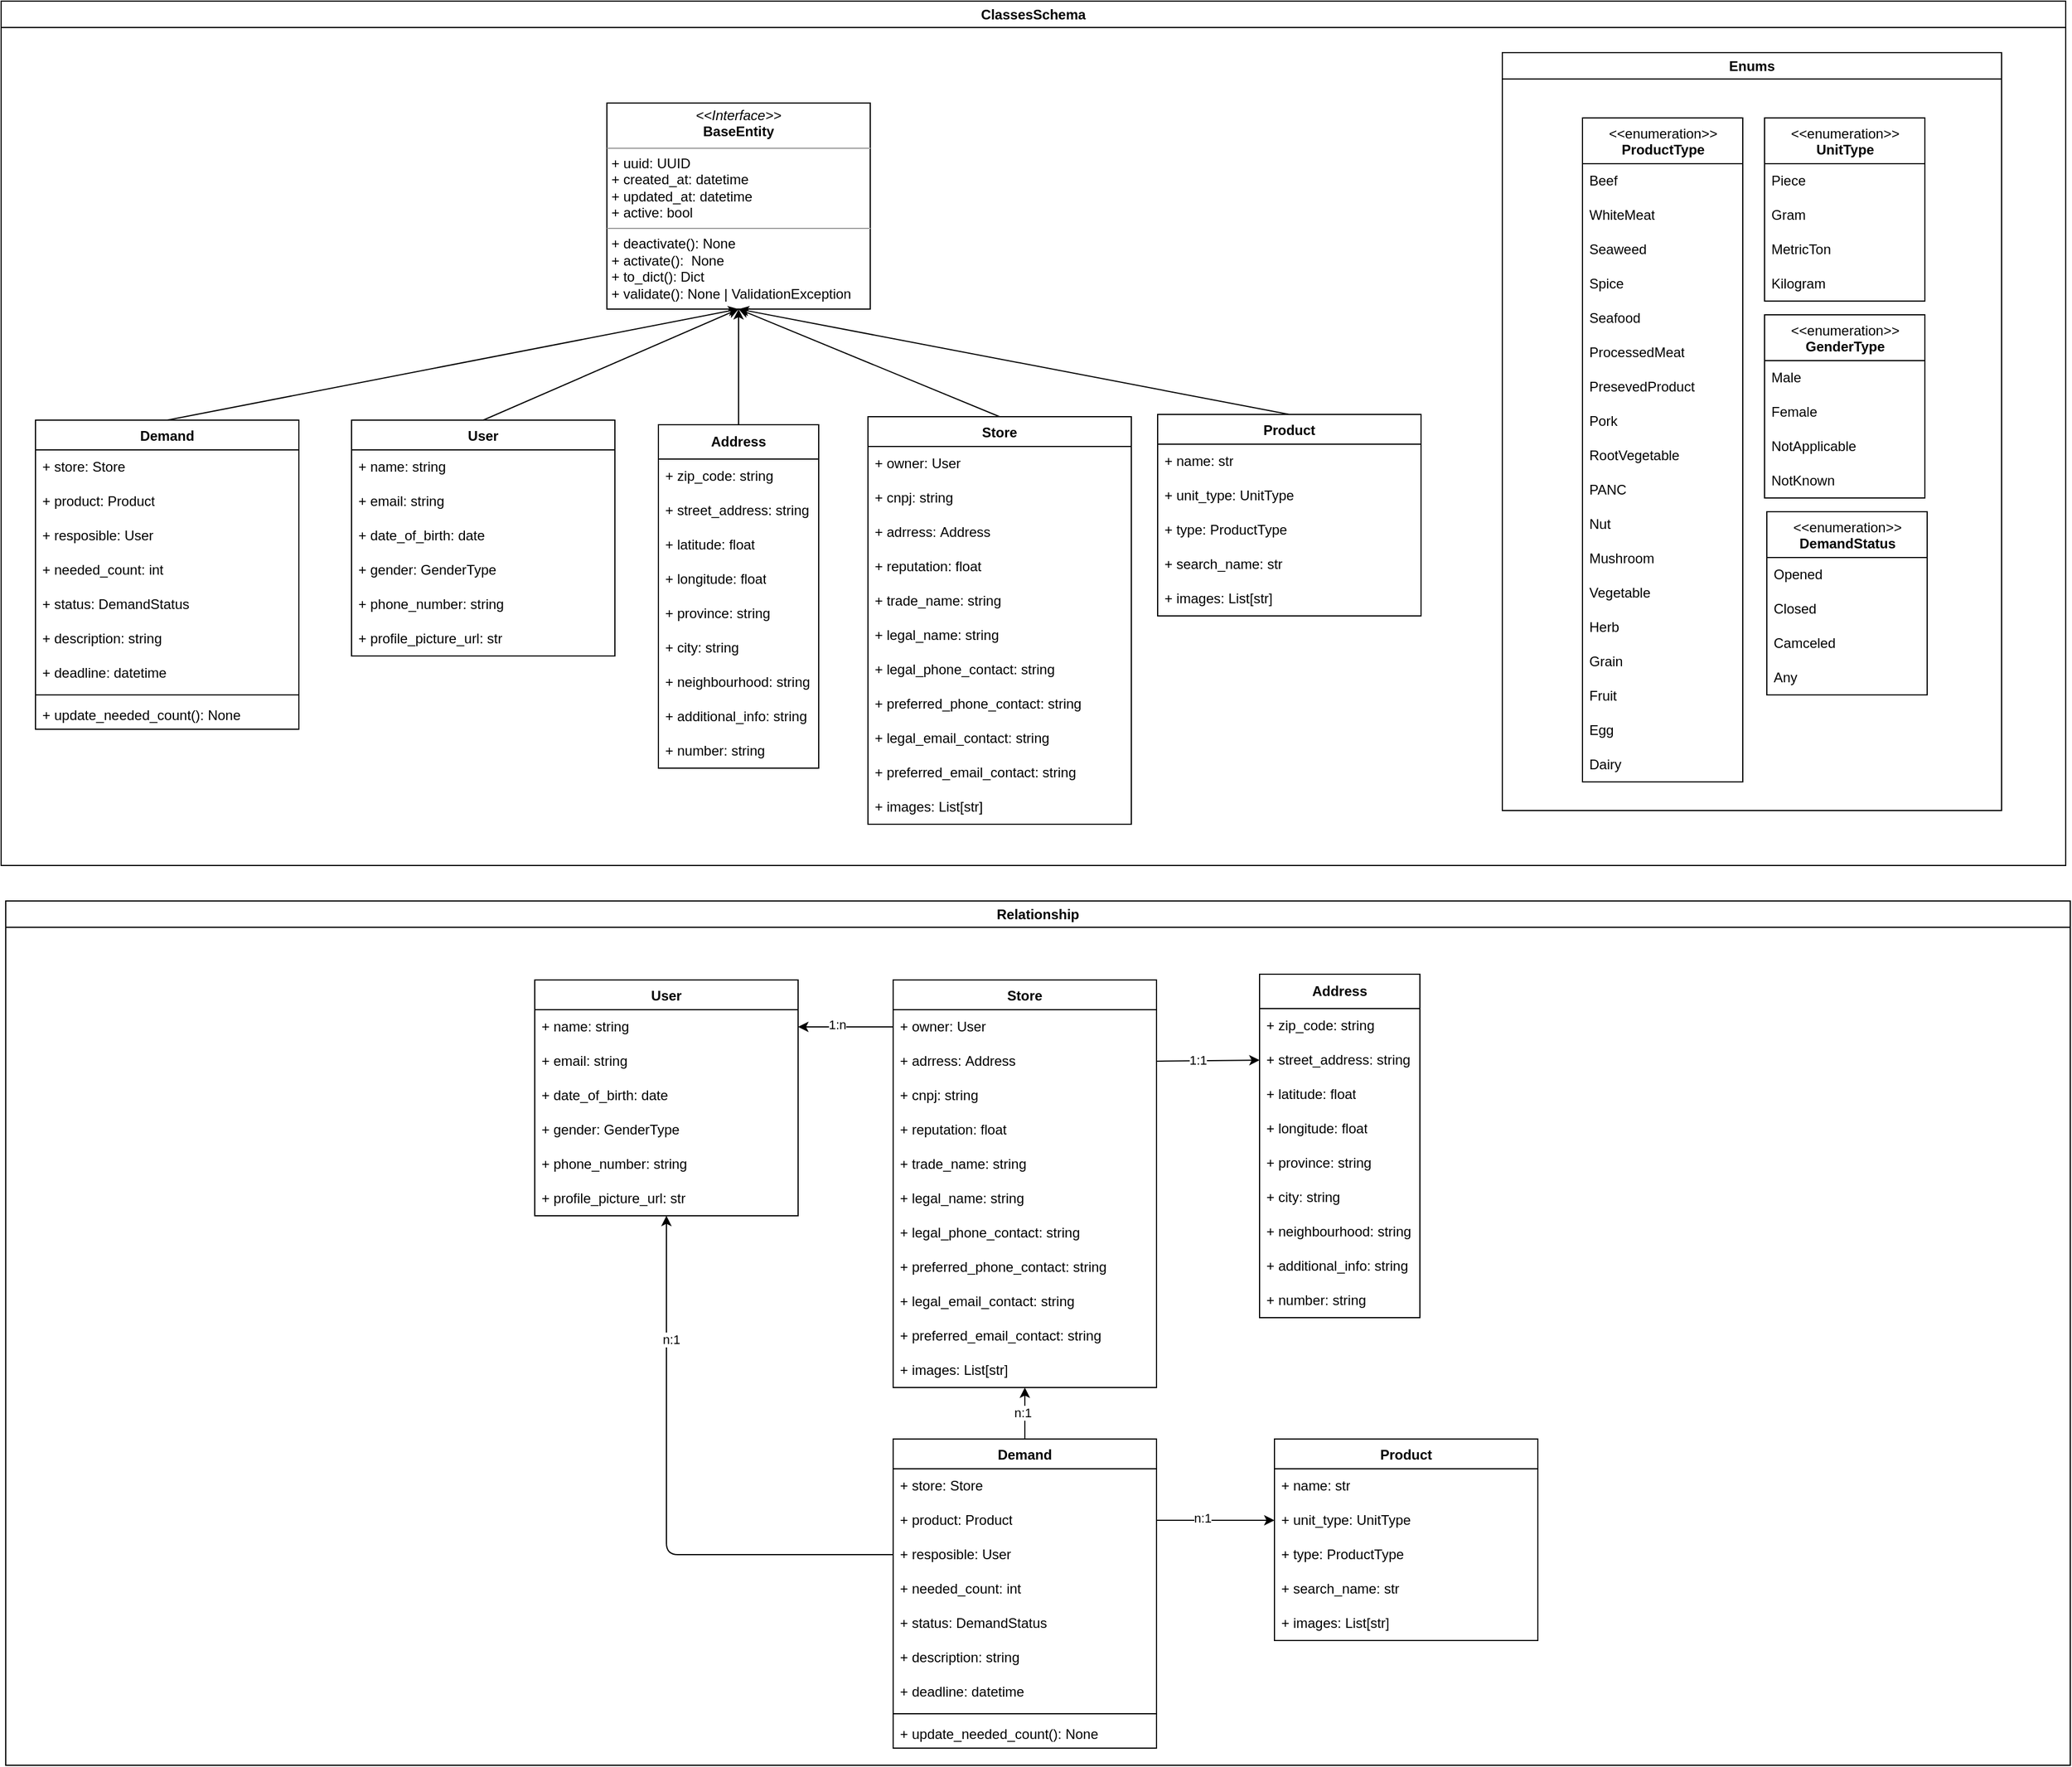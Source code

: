 <mxfile>
    <diagram id="O-HHleiyIl8pwxLoaR7Z" name="Page-1">
        <mxGraphModel dx="763" dy="4372" grid="0" gridSize="10" guides="1" tooltips="1" connect="1" arrows="1" fold="1" page="0" pageScale="1" pageWidth="850" pageHeight="1100" math="0" shadow="0">
            <root>
                <mxCell id="0"/>
                <mxCell id="1" parent="0"/>
                <mxCell id="453" value="Relationship" style="swimlane;whiteSpace=wrap;html=1;" parent="1" vertex="1">
                    <mxGeometry x="1027" y="-2513" width="1803" height="755" as="geometry"/>
                </mxCell>
                <mxCell id="1115" value="Product" style="swimlane;fontStyle=1;align=center;verticalAlign=top;childLayout=stackLayout;horizontal=1;startSize=26;horizontalStack=0;resizeParent=1;resizeParentMax=0;resizeLast=0;collapsible=1;marginBottom=0;" parent="453" vertex="1">
                    <mxGeometry x="1108" y="470" width="230" height="176" as="geometry"/>
                </mxCell>
                <mxCell id="1116" value="+ name: str" style="text;strokeColor=none;fillColor=none;align=left;verticalAlign=middle;spacingLeft=4;spacingRight=4;overflow=hidden;points=[[0,0.5],[1,0.5]];portConstraint=eastwest;rotatable=0;whiteSpace=wrap;html=1;" parent="1115" vertex="1">
                    <mxGeometry y="26" width="230" height="30" as="geometry"/>
                </mxCell>
                <mxCell id="1117" value="+ unit_type: UnitType" style="text;strokeColor=none;fillColor=none;align=left;verticalAlign=middle;spacingLeft=4;spacingRight=4;overflow=hidden;points=[[0,0.5],[1,0.5]];portConstraint=eastwest;rotatable=0;whiteSpace=wrap;html=1;" parent="1115" vertex="1">
                    <mxGeometry y="56" width="230" height="30" as="geometry"/>
                </mxCell>
                <mxCell id="1118" value="+ type: ProductType" style="text;strokeColor=none;fillColor=none;align=left;verticalAlign=middle;spacingLeft=4;spacingRight=4;overflow=hidden;points=[[0,0.5],[1,0.5]];portConstraint=eastwest;rotatable=0;whiteSpace=wrap;html=1;" parent="1115" vertex="1">
                    <mxGeometry y="86" width="230" height="30" as="geometry"/>
                </mxCell>
                <mxCell id="1119" value="+ search_name: str" style="text;strokeColor=none;fillColor=none;align=left;verticalAlign=middle;spacingLeft=4;spacingRight=4;overflow=hidden;points=[[0,0.5],[1,0.5]];portConstraint=eastwest;rotatable=0;whiteSpace=wrap;html=1;" parent="1115" vertex="1">
                    <mxGeometry y="116" width="230" height="30" as="geometry"/>
                </mxCell>
                <mxCell id="1120" value="+ images: List[str]" style="text;strokeColor=none;fillColor=none;align=left;verticalAlign=middle;spacingLeft=4;spacingRight=4;overflow=hidden;points=[[0,0.5],[1,0.5]];portConstraint=eastwest;rotatable=0;whiteSpace=wrap;html=1;" parent="1115" vertex="1">
                    <mxGeometry y="146" width="230" height="30" as="geometry"/>
                </mxCell>
                <mxCell id="1121" value="Store" style="swimlane;fontStyle=1;align=center;verticalAlign=top;childLayout=stackLayout;horizontal=1;startSize=26;horizontalStack=0;resizeParent=1;resizeParentMax=0;resizeLast=0;collapsible=1;marginBottom=0;" parent="453" vertex="1">
                    <mxGeometry x="775" y="69" width="230" height="356" as="geometry"/>
                </mxCell>
                <mxCell id="1122" value="+ owner: User" style="text;strokeColor=none;fillColor=none;align=left;verticalAlign=middle;spacingLeft=4;spacingRight=4;overflow=hidden;points=[[0,0.5],[1,0.5]];portConstraint=eastwest;rotatable=0;whiteSpace=wrap;html=1;" parent="1121" vertex="1">
                    <mxGeometry y="26" width="230" height="30" as="geometry"/>
                </mxCell>
                <mxCell id="1124" value="+ adrress:&amp;nbsp;&lt;span style=&quot;text-align: center;&quot;&gt;Address&lt;/span&gt;" style="text;strokeColor=none;fillColor=none;align=left;verticalAlign=middle;spacingLeft=4;spacingRight=4;overflow=hidden;points=[[0,0.5],[1,0.5]];portConstraint=eastwest;rotatable=0;whiteSpace=wrap;html=1;" parent="1121" vertex="1">
                    <mxGeometry y="56" width="230" height="30" as="geometry"/>
                </mxCell>
                <mxCell id="1123" value="+ cnpj: string" style="text;strokeColor=none;fillColor=none;align=left;verticalAlign=middle;spacingLeft=4;spacingRight=4;overflow=hidden;points=[[0,0.5],[1,0.5]];portConstraint=eastwest;rotatable=0;whiteSpace=wrap;html=1;" parent="1121" vertex="1">
                    <mxGeometry y="86" width="230" height="30" as="geometry"/>
                </mxCell>
                <mxCell id="1125" value="+ reputation:&amp;nbsp;&lt;span style=&quot;text-align: center;&quot;&gt;float&lt;/span&gt;" style="text;strokeColor=none;fillColor=none;align=left;verticalAlign=middle;spacingLeft=4;spacingRight=4;overflow=hidden;points=[[0,0.5],[1,0.5]];portConstraint=eastwest;rotatable=0;whiteSpace=wrap;html=1;" parent="1121" vertex="1">
                    <mxGeometry y="116" width="230" height="30" as="geometry"/>
                </mxCell>
                <mxCell id="1126" value="+ trade_name: string" style="text;strokeColor=none;fillColor=none;align=left;verticalAlign=middle;spacingLeft=4;spacingRight=4;overflow=hidden;points=[[0,0.5],[1,0.5]];portConstraint=eastwest;rotatable=0;whiteSpace=wrap;html=1;" parent="1121" vertex="1">
                    <mxGeometry y="146" width="230" height="30" as="geometry"/>
                </mxCell>
                <mxCell id="1127" value="+ legal_name: string" style="text;strokeColor=none;fillColor=none;align=left;verticalAlign=middle;spacingLeft=4;spacingRight=4;overflow=hidden;points=[[0,0.5],[1,0.5]];portConstraint=eastwest;rotatable=0;whiteSpace=wrap;html=1;" parent="1121" vertex="1">
                    <mxGeometry y="176" width="230" height="30" as="geometry"/>
                </mxCell>
                <mxCell id="1128" value="+ legal_phone_contact: string" style="text;strokeColor=none;fillColor=none;align=left;verticalAlign=middle;spacingLeft=4;spacingRight=4;overflow=hidden;points=[[0,0.5],[1,0.5]];portConstraint=eastwest;rotatable=0;whiteSpace=wrap;html=1;" parent="1121" vertex="1">
                    <mxGeometry y="206" width="230" height="30" as="geometry"/>
                </mxCell>
                <mxCell id="1129" value="+ preferred_phone_contact: string" style="text;strokeColor=none;fillColor=none;align=left;verticalAlign=middle;spacingLeft=4;spacingRight=4;overflow=hidden;points=[[0,0.5],[1,0.5]];portConstraint=eastwest;rotatable=0;whiteSpace=wrap;html=1;" parent="1121" vertex="1">
                    <mxGeometry y="236" width="230" height="30" as="geometry"/>
                </mxCell>
                <mxCell id="1130" value="+ legal_email_contact: string" style="text;strokeColor=none;fillColor=none;align=left;verticalAlign=middle;spacingLeft=4;spacingRight=4;overflow=hidden;points=[[0,0.5],[1,0.5]];portConstraint=eastwest;rotatable=0;whiteSpace=wrap;html=1;" parent="1121" vertex="1">
                    <mxGeometry y="266" width="230" height="30" as="geometry"/>
                </mxCell>
                <mxCell id="1131" value="+ preferred_email_contact: string" style="text;strokeColor=none;fillColor=none;align=left;verticalAlign=middle;spacingLeft=4;spacingRight=4;overflow=hidden;points=[[0,0.5],[1,0.5]];portConstraint=eastwest;rotatable=0;whiteSpace=wrap;html=1;" parent="1121" vertex="1">
                    <mxGeometry y="296" width="230" height="30" as="geometry"/>
                </mxCell>
                <mxCell id="1132" value="+ images: List[str]" style="text;strokeColor=none;fillColor=none;align=left;verticalAlign=middle;spacingLeft=4;spacingRight=4;overflow=hidden;points=[[0,0.5],[1,0.5]];portConstraint=eastwest;rotatable=0;whiteSpace=wrap;html=1;" parent="1121" vertex="1">
                    <mxGeometry y="326" width="230" height="30" as="geometry"/>
                </mxCell>
                <mxCell id="1133" value="User" style="swimlane;fontStyle=1;align=center;verticalAlign=top;childLayout=stackLayout;horizontal=1;startSize=26;horizontalStack=0;resizeParent=1;resizeParentMax=0;resizeLast=0;collapsible=1;marginBottom=0;" parent="453" vertex="1">
                    <mxGeometry x="462" y="69" width="230" height="206" as="geometry"/>
                </mxCell>
                <mxCell id="1134" value="+ name: string" style="text;strokeColor=none;fillColor=none;align=left;verticalAlign=middle;spacingLeft=4;spacingRight=4;overflow=hidden;points=[[0,0.5],[1,0.5]];portConstraint=eastwest;rotatable=0;whiteSpace=wrap;html=1;" parent="1133" vertex="1">
                    <mxGeometry y="26" width="230" height="30" as="geometry"/>
                </mxCell>
                <mxCell id="1135" value="+ email: string" style="text;strokeColor=none;fillColor=none;align=left;verticalAlign=middle;spacingLeft=4;spacingRight=4;overflow=hidden;points=[[0,0.5],[1,0.5]];portConstraint=eastwest;rotatable=0;whiteSpace=wrap;html=1;" parent="1133" vertex="1">
                    <mxGeometry y="56" width="230" height="30" as="geometry"/>
                </mxCell>
                <mxCell id="1136" value="+ date_of_birth: date" style="text;strokeColor=none;fillColor=none;align=left;verticalAlign=middle;spacingLeft=4;spacingRight=4;overflow=hidden;points=[[0,0.5],[1,0.5]];portConstraint=eastwest;rotatable=0;whiteSpace=wrap;html=1;" parent="1133" vertex="1">
                    <mxGeometry y="86" width="230" height="30" as="geometry"/>
                </mxCell>
                <mxCell id="1137" value="+ gender: GenderType" style="text;strokeColor=none;fillColor=none;align=left;verticalAlign=middle;spacingLeft=4;spacingRight=4;overflow=hidden;points=[[0,0.5],[1,0.5]];portConstraint=eastwest;rotatable=0;whiteSpace=wrap;html=1;" parent="1133" vertex="1">
                    <mxGeometry y="116" width="230" height="30" as="geometry"/>
                </mxCell>
                <mxCell id="1138" value="+ phone_number: string" style="text;strokeColor=none;fillColor=none;align=left;verticalAlign=middle;spacingLeft=4;spacingRight=4;overflow=hidden;points=[[0,0.5],[1,0.5]];portConstraint=eastwest;rotatable=0;whiteSpace=wrap;html=1;" parent="1133" vertex="1">
                    <mxGeometry y="146" width="230" height="30" as="geometry"/>
                </mxCell>
                <mxCell id="1139" value="+ profile_picture_url: str" style="text;strokeColor=none;fillColor=none;align=left;verticalAlign=middle;spacingLeft=4;spacingRight=4;overflow=hidden;points=[[0,0.5],[1,0.5]];portConstraint=eastwest;rotatable=0;whiteSpace=wrap;html=1;" parent="1133" vertex="1">
                    <mxGeometry y="176" width="230" height="30" as="geometry"/>
                </mxCell>
                <mxCell id="1140" style="edgeStyle=none;html=1;exitX=0;exitY=0.5;exitDx=0;exitDy=0;entryX=1;entryY=0.5;entryDx=0;entryDy=0;" parent="453" source="1122" target="1134" edge="1">
                    <mxGeometry relative="1" as="geometry"/>
                </mxCell>
                <mxCell id="1141" value="1:n" style="edgeLabel;html=1;align=center;verticalAlign=middle;resizable=0;points=[];" parent="1140" vertex="1" connectable="0">
                    <mxGeometry x="0.182" y="-2" relative="1" as="geometry">
                        <mxPoint as="offset"/>
                    </mxGeometry>
                </mxCell>
                <mxCell id="1143" value="Address" style="swimlane;fontStyle=1;childLayout=stackLayout;horizontal=1;startSize=30;horizontalStack=0;resizeParent=1;resizeParentMax=0;resizeLast=0;collapsible=1;marginBottom=0;whiteSpace=wrap;html=1;" parent="453" vertex="1">
                    <mxGeometry x="1095" y="64" width="140" height="300" as="geometry"/>
                </mxCell>
                <mxCell id="1144" value="+ zip_code: string" style="text;strokeColor=none;fillColor=none;align=left;verticalAlign=middle;spacingLeft=4;spacingRight=4;overflow=hidden;points=[[0,0.5],[1,0.5]];portConstraint=eastwest;rotatable=0;whiteSpace=wrap;html=1;" parent="1143" vertex="1">
                    <mxGeometry y="30" width="140" height="30" as="geometry"/>
                </mxCell>
                <mxCell id="1145" value="+ street_address: string" style="text;strokeColor=none;fillColor=none;align=left;verticalAlign=middle;spacingLeft=4;spacingRight=4;overflow=hidden;points=[[0,0.5],[1,0.5]];portConstraint=eastwest;rotatable=0;whiteSpace=wrap;html=1;" parent="1143" vertex="1">
                    <mxGeometry y="60" width="140" height="30" as="geometry"/>
                </mxCell>
                <mxCell id="1146" value="+ latitude: float" style="text;strokeColor=none;fillColor=none;align=left;verticalAlign=middle;spacingLeft=4;spacingRight=4;overflow=hidden;points=[[0,0.5],[1,0.5]];portConstraint=eastwest;rotatable=0;whiteSpace=wrap;html=1;" parent="1143" vertex="1">
                    <mxGeometry y="90" width="140" height="30" as="geometry"/>
                </mxCell>
                <mxCell id="1147" value="+ longitude: float" style="text;strokeColor=none;fillColor=none;align=left;verticalAlign=middle;spacingLeft=4;spacingRight=4;overflow=hidden;points=[[0,0.5],[1,0.5]];portConstraint=eastwest;rotatable=0;whiteSpace=wrap;html=1;" parent="1143" vertex="1">
                    <mxGeometry y="120" width="140" height="30" as="geometry"/>
                </mxCell>
                <mxCell id="1148" value="+ province: string" style="text;strokeColor=none;fillColor=none;align=left;verticalAlign=middle;spacingLeft=4;spacingRight=4;overflow=hidden;points=[[0,0.5],[1,0.5]];portConstraint=eastwest;rotatable=0;whiteSpace=wrap;html=1;" parent="1143" vertex="1">
                    <mxGeometry y="150" width="140" height="30" as="geometry"/>
                </mxCell>
                <mxCell id="1149" value="+ city: string" style="text;strokeColor=none;fillColor=none;align=left;verticalAlign=middle;spacingLeft=4;spacingRight=4;overflow=hidden;points=[[0,0.5],[1,0.5]];portConstraint=eastwest;rotatable=0;whiteSpace=wrap;html=1;" parent="1143" vertex="1">
                    <mxGeometry y="180" width="140" height="30" as="geometry"/>
                </mxCell>
                <mxCell id="1150" value="+ neighbourhood: string" style="text;strokeColor=none;fillColor=none;align=left;verticalAlign=middle;spacingLeft=4;spacingRight=4;overflow=hidden;points=[[0,0.5],[1,0.5]];portConstraint=eastwest;rotatable=0;whiteSpace=wrap;html=1;" parent="1143" vertex="1">
                    <mxGeometry y="210" width="140" height="30" as="geometry"/>
                </mxCell>
                <mxCell id="1151" value="+ additional_info: string" style="text;strokeColor=none;fillColor=none;align=left;verticalAlign=middle;spacingLeft=4;spacingRight=4;overflow=hidden;points=[[0,0.5],[1,0.5]];portConstraint=eastwest;rotatable=0;whiteSpace=wrap;html=1;" parent="1143" vertex="1">
                    <mxGeometry y="240" width="140" height="30" as="geometry"/>
                </mxCell>
                <mxCell id="1152" value="+ number: string" style="text;strokeColor=none;fillColor=none;align=left;verticalAlign=middle;spacingLeft=4;spacingRight=4;overflow=hidden;points=[[0,0.5],[1,0.5]];portConstraint=eastwest;rotatable=0;whiteSpace=wrap;html=1;" parent="1143" vertex="1">
                    <mxGeometry y="270" width="140" height="30" as="geometry"/>
                </mxCell>
                <mxCell id="1153" style="edgeStyle=none;html=1;exitX=1;exitY=0.5;exitDx=0;exitDy=0;entryX=0;entryY=0.5;entryDx=0;entryDy=0;" parent="453" source="1124" target="1145" edge="1">
                    <mxGeometry relative="1" as="geometry"/>
                </mxCell>
                <mxCell id="1154" value="1:1" style="edgeLabel;html=1;align=center;verticalAlign=middle;resizable=0;points=[];" parent="1153" vertex="1" connectable="0">
                    <mxGeometry x="-0.197" y="1" relative="1" as="geometry">
                        <mxPoint as="offset"/>
                    </mxGeometry>
                </mxCell>
                <mxCell id="1166" style="edgeStyle=none;html=1;exitX=0.5;exitY=0;exitDx=0;exitDy=0;" parent="453" source="1155" target="1132" edge="1">
                    <mxGeometry relative="1" as="geometry"/>
                </mxCell>
                <mxCell id="1167" value="n:1" style="edgeLabel;html=1;align=center;verticalAlign=middle;resizable=0;points=[];" parent="1166" vertex="1" connectable="0">
                    <mxGeometry x="0.03" y="2" relative="1" as="geometry">
                        <mxPoint as="offset"/>
                    </mxGeometry>
                </mxCell>
                <mxCell id="1155" value="Demand" style="swimlane;fontStyle=1;align=center;verticalAlign=top;childLayout=stackLayout;horizontal=1;startSize=26;horizontalStack=0;resizeParent=1;resizeParentMax=0;resizeLast=0;collapsible=1;marginBottom=0;" parent="453" vertex="1">
                    <mxGeometry x="775" y="470" width="230" height="270" as="geometry"/>
                </mxCell>
                <mxCell id="1156" value="+ store: Store" style="text;strokeColor=none;fillColor=none;align=left;verticalAlign=middle;spacingLeft=4;spacingRight=4;overflow=hidden;points=[[0,0.5],[1,0.5]];portConstraint=eastwest;rotatable=0;whiteSpace=wrap;html=1;" parent="1155" vertex="1">
                    <mxGeometry y="26" width="230" height="30" as="geometry"/>
                </mxCell>
                <mxCell id="1157" value="+ product: Product" style="text;strokeColor=none;fillColor=none;align=left;verticalAlign=middle;spacingLeft=4;spacingRight=4;overflow=hidden;points=[[0,0.5],[1,0.5]];portConstraint=eastwest;rotatable=0;whiteSpace=wrap;html=1;" parent="1155" vertex="1">
                    <mxGeometry y="56" width="230" height="30" as="geometry"/>
                </mxCell>
                <mxCell id="1158" value="+ resposible: User" style="text;strokeColor=none;fillColor=none;align=left;verticalAlign=middle;spacingLeft=4;spacingRight=4;overflow=hidden;points=[[0,0.5],[1,0.5]];portConstraint=eastwest;rotatable=0;whiteSpace=wrap;html=1;" parent="1155" vertex="1">
                    <mxGeometry y="86" width="230" height="30" as="geometry"/>
                </mxCell>
                <mxCell id="1174" value="+ needed_count: int" style="text;strokeColor=none;fillColor=none;align=left;verticalAlign=middle;spacingLeft=4;spacingRight=4;overflow=hidden;points=[[0,0.5],[1,0.5]];portConstraint=eastwest;rotatable=0;whiteSpace=wrap;html=1;" vertex="1" parent="1155">
                    <mxGeometry y="116" width="230" height="30" as="geometry"/>
                </mxCell>
                <mxCell id="1159" value="+ status: DemandStatus" style="text;strokeColor=none;fillColor=none;align=left;verticalAlign=middle;spacingLeft=4;spacingRight=4;overflow=hidden;points=[[0,0.5],[1,0.5]];portConstraint=eastwest;rotatable=0;whiteSpace=wrap;html=1;" parent="1155" vertex="1">
                    <mxGeometry y="146" width="230" height="30" as="geometry"/>
                </mxCell>
                <mxCell id="1160" value="+ description: string" style="text;strokeColor=none;fillColor=none;align=left;verticalAlign=middle;spacingLeft=4;spacingRight=4;overflow=hidden;points=[[0,0.5],[1,0.5]];portConstraint=eastwest;rotatable=0;whiteSpace=wrap;html=1;" parent="1155" vertex="1">
                    <mxGeometry y="176" width="230" height="30" as="geometry"/>
                </mxCell>
                <mxCell id="1161" value="+ deadline: datetime" style="text;strokeColor=none;fillColor=none;align=left;verticalAlign=middle;spacingLeft=4;spacingRight=4;overflow=hidden;points=[[0,0.5],[1,0.5]];portConstraint=eastwest;rotatable=0;whiteSpace=wrap;html=1;" parent="1155" vertex="1">
                    <mxGeometry y="206" width="230" height="30" as="geometry"/>
                </mxCell>
                <mxCell id="1162" value="" style="line;strokeWidth=1;fillColor=none;align=left;verticalAlign=middle;spacingTop=-1;spacingLeft=3;spacingRight=3;rotatable=0;labelPosition=right;points=[];portConstraint=eastwest;strokeColor=inherit;" parent="1155" vertex="1">
                    <mxGeometry y="236" width="230" height="8" as="geometry"/>
                </mxCell>
                <mxCell id="1163" value="+ update_needed_count(): None" style="text;strokeColor=none;fillColor=none;align=left;verticalAlign=top;spacingLeft=4;spacingRight=4;overflow=hidden;rotatable=0;points=[[0,0.5],[1,0.5]];portConstraint=eastwest;" parent="1155" vertex="1">
                    <mxGeometry y="244" width="230" height="26" as="geometry"/>
                </mxCell>
                <mxCell id="1164" style="edgeStyle=none;html=1;exitX=1;exitY=0.5;exitDx=0;exitDy=0;entryX=0;entryY=0.5;entryDx=0;entryDy=0;" parent="453" source="1157" target="1117" edge="1">
                    <mxGeometry relative="1" as="geometry"/>
                </mxCell>
                <mxCell id="1165" value="n:1" style="edgeLabel;html=1;align=center;verticalAlign=middle;resizable=0;points=[];" parent="1164" vertex="1" connectable="0">
                    <mxGeometry x="-0.224" y="2" relative="1" as="geometry">
                        <mxPoint as="offset"/>
                    </mxGeometry>
                </mxCell>
                <mxCell id="41m4tgYZ7IycCjoYGs1l-1168" style="edgeStyle=none;html=1;exitX=0;exitY=0.5;exitDx=0;exitDy=0;" parent="453" source="1158" target="1139" edge="1">
                    <mxGeometry relative="1" as="geometry">
                        <Array as="points">
                            <mxPoint x="577" y="571"/>
                        </Array>
                    </mxGeometry>
                </mxCell>
                <mxCell id="41m4tgYZ7IycCjoYGs1l-1169" value="n:1" style="edgeLabel;html=1;align=center;verticalAlign=middle;resizable=0;points=[];" parent="41m4tgYZ7IycCjoYGs1l-1168" vertex="1" connectable="0">
                    <mxGeometry x="0.562" y="-4" relative="1" as="geometry">
                        <mxPoint as="offset"/>
                    </mxGeometry>
                </mxCell>
                <mxCell id="1034" value="Enums" style="swimlane;whiteSpace=wrap;html=1;" parent="1" vertex="1">
                    <mxGeometry x="2334" y="-3254" width="436" height="662" as="geometry"/>
                </mxCell>
                <mxCell id="1035" value="&amp;lt;&amp;lt;enumeration&amp;gt;&amp;gt;&lt;br&gt;&lt;b&gt;UnitType&lt;/b&gt;" style="swimlane;fontStyle=0;align=center;verticalAlign=top;childLayout=stackLayout;horizontal=1;startSize=40;horizontalStack=0;resizeParent=1;resizeParentMax=0;resizeLast=0;collapsible=0;marginBottom=0;html=1;" parent="1034" vertex="1">
                    <mxGeometry x="229" y="57" width="140" height="160" as="geometry"/>
                </mxCell>
                <mxCell id="1036" value="Piece" style="text;strokeColor=none;fillColor=none;align=left;verticalAlign=middle;spacingLeft=4;spacingRight=4;overflow=hidden;points=[[0,0.5],[1,0.5]];portConstraint=eastwest;rotatable=0;whiteSpace=wrap;html=1;" parent="1035" vertex="1">
                    <mxGeometry y="40" width="140" height="30" as="geometry"/>
                </mxCell>
                <mxCell id="1037" value="Gram" style="text;strokeColor=none;fillColor=none;align=left;verticalAlign=middle;spacingLeft=4;spacingRight=4;overflow=hidden;points=[[0,0.5],[1,0.5]];portConstraint=eastwest;rotatable=0;whiteSpace=wrap;html=1;" parent="1035" vertex="1">
                    <mxGeometry y="70" width="140" height="30" as="geometry"/>
                </mxCell>
                <mxCell id="1038" value="MetricTon" style="text;strokeColor=none;fillColor=none;align=left;verticalAlign=middle;spacingLeft=4;spacingRight=4;overflow=hidden;points=[[0,0.5],[1,0.5]];portConstraint=eastwest;rotatable=0;whiteSpace=wrap;html=1;" parent="1035" vertex="1">
                    <mxGeometry y="100" width="140" height="30" as="geometry"/>
                </mxCell>
                <mxCell id="1039" value="Kilogram" style="text;strokeColor=none;fillColor=none;align=left;verticalAlign=middle;spacingLeft=4;spacingRight=4;overflow=hidden;points=[[0,0.5],[1,0.5]];portConstraint=eastwest;rotatable=0;whiteSpace=wrap;html=1;" parent="1035" vertex="1">
                    <mxGeometry y="130" width="140" height="30" as="geometry"/>
                </mxCell>
                <mxCell id="1040" value="&amp;lt;&amp;lt;enumeration&amp;gt;&amp;gt;&lt;br&gt;&lt;span style=&quot;&quot;&gt;&lt;b&gt;ProductType&lt;/b&gt;&lt;br&gt;&lt;/span&gt;" style="swimlane;fontStyle=0;align=center;verticalAlign=top;childLayout=stackLayout;horizontal=1;startSize=40;horizontalStack=0;resizeParent=1;resizeParentMax=0;resizeLast=0;collapsible=0;marginBottom=0;html=1;" parent="1034" vertex="1">
                    <mxGeometry x="70" y="57" width="140" height="580" as="geometry"/>
                </mxCell>
                <mxCell id="1041" value="Beef" style="text;strokeColor=none;fillColor=none;align=left;verticalAlign=middle;spacingLeft=4;spacingRight=4;overflow=hidden;points=[[0,0.5],[1,0.5]];portConstraint=eastwest;rotatable=0;whiteSpace=wrap;html=1;" parent="1040" vertex="1">
                    <mxGeometry y="40" width="140" height="30" as="geometry"/>
                </mxCell>
                <mxCell id="1042" value="WhiteMeat" style="text;strokeColor=none;fillColor=none;align=left;verticalAlign=middle;spacingLeft=4;spacingRight=4;overflow=hidden;points=[[0,0.5],[1,0.5]];portConstraint=eastwest;rotatable=0;whiteSpace=wrap;html=1;" parent="1040" vertex="1">
                    <mxGeometry y="70" width="140" height="30" as="geometry"/>
                </mxCell>
                <mxCell id="1043" value="Seaweed" style="text;strokeColor=none;fillColor=none;align=left;verticalAlign=middle;spacingLeft=4;spacingRight=4;overflow=hidden;points=[[0,0.5],[1,0.5]];portConstraint=eastwest;rotatable=0;whiteSpace=wrap;html=1;" parent="1040" vertex="1">
                    <mxGeometry y="100" width="140" height="30" as="geometry"/>
                </mxCell>
                <mxCell id="1044" value="Spice" style="text;strokeColor=none;fillColor=none;align=left;verticalAlign=middle;spacingLeft=4;spacingRight=4;overflow=hidden;points=[[0,0.5],[1,0.5]];portConstraint=eastwest;rotatable=0;whiteSpace=wrap;html=1;" parent="1040" vertex="1">
                    <mxGeometry y="130" width="140" height="30" as="geometry"/>
                </mxCell>
                <mxCell id="1045" value="Seafood" style="text;strokeColor=none;fillColor=none;align=left;verticalAlign=middle;spacingLeft=4;spacingRight=4;overflow=hidden;points=[[0,0.5],[1,0.5]];portConstraint=eastwest;rotatable=0;whiteSpace=wrap;html=1;" parent="1040" vertex="1">
                    <mxGeometry y="160" width="140" height="30" as="geometry"/>
                </mxCell>
                <mxCell id="1046" value="ProcessedMeat" style="text;strokeColor=none;fillColor=none;align=left;verticalAlign=middle;spacingLeft=4;spacingRight=4;overflow=hidden;points=[[0,0.5],[1,0.5]];portConstraint=eastwest;rotatable=0;whiteSpace=wrap;html=1;" parent="1040" vertex="1">
                    <mxGeometry y="190" width="140" height="30" as="geometry"/>
                </mxCell>
                <mxCell id="1047" value="PresevedProduct" style="text;strokeColor=none;fillColor=none;align=left;verticalAlign=middle;spacingLeft=4;spacingRight=4;overflow=hidden;points=[[0,0.5],[1,0.5]];portConstraint=eastwest;rotatable=0;whiteSpace=wrap;html=1;" parent="1040" vertex="1">
                    <mxGeometry y="220" width="140" height="30" as="geometry"/>
                </mxCell>
                <mxCell id="1048" value="Pork" style="text;strokeColor=none;fillColor=none;align=left;verticalAlign=middle;spacingLeft=4;spacingRight=4;overflow=hidden;points=[[0,0.5],[1,0.5]];portConstraint=eastwest;rotatable=0;whiteSpace=wrap;html=1;" parent="1040" vertex="1">
                    <mxGeometry y="250" width="140" height="30" as="geometry"/>
                </mxCell>
                <mxCell id="1049" value="RootVegetable" style="text;strokeColor=none;fillColor=none;align=left;verticalAlign=middle;spacingLeft=4;spacingRight=4;overflow=hidden;points=[[0,0.5],[1,0.5]];portConstraint=eastwest;rotatable=0;whiteSpace=wrap;html=1;" parent="1040" vertex="1">
                    <mxGeometry y="280" width="140" height="30" as="geometry"/>
                </mxCell>
                <mxCell id="1050" value="PANC" style="text;strokeColor=none;fillColor=none;align=left;verticalAlign=middle;spacingLeft=4;spacingRight=4;overflow=hidden;points=[[0,0.5],[1,0.5]];portConstraint=eastwest;rotatable=0;whiteSpace=wrap;html=1;" parent="1040" vertex="1">
                    <mxGeometry y="310" width="140" height="30" as="geometry"/>
                </mxCell>
                <mxCell id="1051" value="Nut" style="text;strokeColor=none;fillColor=none;align=left;verticalAlign=middle;spacingLeft=4;spacingRight=4;overflow=hidden;points=[[0,0.5],[1,0.5]];portConstraint=eastwest;rotatable=0;whiteSpace=wrap;html=1;" parent="1040" vertex="1">
                    <mxGeometry y="340" width="140" height="30" as="geometry"/>
                </mxCell>
                <mxCell id="1052" value="Mushroom" style="text;strokeColor=none;fillColor=none;align=left;verticalAlign=middle;spacingLeft=4;spacingRight=4;overflow=hidden;points=[[0,0.5],[1,0.5]];portConstraint=eastwest;rotatable=0;whiteSpace=wrap;html=1;" parent="1040" vertex="1">
                    <mxGeometry y="370" width="140" height="30" as="geometry"/>
                </mxCell>
                <mxCell id="1053" value="Vegetable" style="text;strokeColor=none;fillColor=none;align=left;verticalAlign=middle;spacingLeft=4;spacingRight=4;overflow=hidden;points=[[0,0.5],[1,0.5]];portConstraint=eastwest;rotatable=0;whiteSpace=wrap;html=1;" parent="1040" vertex="1">
                    <mxGeometry y="400" width="140" height="30" as="geometry"/>
                </mxCell>
                <mxCell id="1054" value="Herb" style="text;strokeColor=none;fillColor=none;align=left;verticalAlign=middle;spacingLeft=4;spacingRight=4;overflow=hidden;points=[[0,0.5],[1,0.5]];portConstraint=eastwest;rotatable=0;whiteSpace=wrap;html=1;" parent="1040" vertex="1">
                    <mxGeometry y="430" width="140" height="30" as="geometry"/>
                </mxCell>
                <mxCell id="1055" value="Grain" style="text;strokeColor=none;fillColor=none;align=left;verticalAlign=middle;spacingLeft=4;spacingRight=4;overflow=hidden;points=[[0,0.5],[1,0.5]];portConstraint=eastwest;rotatable=0;whiteSpace=wrap;html=1;" parent="1040" vertex="1">
                    <mxGeometry y="460" width="140" height="30" as="geometry"/>
                </mxCell>
                <mxCell id="1056" value="Fruit" style="text;strokeColor=none;fillColor=none;align=left;verticalAlign=middle;spacingLeft=4;spacingRight=4;overflow=hidden;points=[[0,0.5],[1,0.5]];portConstraint=eastwest;rotatable=0;whiteSpace=wrap;html=1;" parent="1040" vertex="1">
                    <mxGeometry y="490" width="140" height="30" as="geometry"/>
                </mxCell>
                <mxCell id="1057" value="Egg" style="text;strokeColor=none;fillColor=none;align=left;verticalAlign=middle;spacingLeft=4;spacingRight=4;overflow=hidden;points=[[0,0.5],[1,0.5]];portConstraint=eastwest;rotatable=0;whiteSpace=wrap;html=1;" parent="1040" vertex="1">
                    <mxGeometry y="520" width="140" height="30" as="geometry"/>
                </mxCell>
                <mxCell id="1058" value="Dairy" style="text;strokeColor=none;fillColor=none;align=left;verticalAlign=middle;spacingLeft=4;spacingRight=4;overflow=hidden;points=[[0,0.5],[1,0.5]];portConstraint=eastwest;rotatable=0;whiteSpace=wrap;html=1;" parent="1040" vertex="1">
                    <mxGeometry y="550" width="140" height="30" as="geometry"/>
                </mxCell>
                <mxCell id="1059" value="&amp;lt;&amp;lt;enumeration&amp;gt;&amp;gt;&lt;br&gt;&lt;b&gt;GenderType&lt;/b&gt;" style="swimlane;fontStyle=0;align=center;verticalAlign=top;childLayout=stackLayout;horizontal=1;startSize=40;horizontalStack=0;resizeParent=1;resizeParentMax=0;resizeLast=0;collapsible=0;marginBottom=0;html=1;" parent="1034" vertex="1">
                    <mxGeometry x="229" y="229" width="140" height="160" as="geometry"/>
                </mxCell>
                <mxCell id="1060" value="Male" style="text;strokeColor=none;fillColor=none;align=left;verticalAlign=middle;spacingLeft=4;spacingRight=4;overflow=hidden;points=[[0,0.5],[1,0.5]];portConstraint=eastwest;rotatable=0;whiteSpace=wrap;html=1;" parent="1059" vertex="1">
                    <mxGeometry y="40" width="140" height="30" as="geometry"/>
                </mxCell>
                <mxCell id="1061" value="Female" style="text;strokeColor=none;fillColor=none;align=left;verticalAlign=middle;spacingLeft=4;spacingRight=4;overflow=hidden;points=[[0,0.5],[1,0.5]];portConstraint=eastwest;rotatable=0;whiteSpace=wrap;html=1;" parent="1059" vertex="1">
                    <mxGeometry y="70" width="140" height="30" as="geometry"/>
                </mxCell>
                <mxCell id="1062" value="NotApplicable" style="text;strokeColor=none;fillColor=none;align=left;verticalAlign=middle;spacingLeft=4;spacingRight=4;overflow=hidden;points=[[0,0.5],[1,0.5]];portConstraint=eastwest;rotatable=0;whiteSpace=wrap;html=1;" parent="1059" vertex="1">
                    <mxGeometry y="100" width="140" height="30" as="geometry"/>
                </mxCell>
                <mxCell id="1063" value="NotKnown" style="text;strokeColor=none;fillColor=none;align=left;verticalAlign=middle;spacingLeft=4;spacingRight=4;overflow=hidden;points=[[0,0.5],[1,0.5]];portConstraint=eastwest;rotatable=0;whiteSpace=wrap;html=1;" parent="1059" vertex="1">
                    <mxGeometry y="130" width="140" height="30" as="geometry"/>
                </mxCell>
                <mxCell id="1064" value="Product" style="swimlane;fontStyle=1;align=center;verticalAlign=top;childLayout=stackLayout;horizontal=1;startSize=26;horizontalStack=0;resizeParent=1;resizeParentMax=0;resizeLast=0;collapsible=1;marginBottom=0;" parent="1" vertex="1">
                    <mxGeometry x="2033" y="-2938" width="230" height="176" as="geometry"/>
                </mxCell>
                <mxCell id="1065" value="+ name: str" style="text;strokeColor=none;fillColor=none;align=left;verticalAlign=middle;spacingLeft=4;spacingRight=4;overflow=hidden;points=[[0,0.5],[1,0.5]];portConstraint=eastwest;rotatable=0;whiteSpace=wrap;html=1;" parent="1064" vertex="1">
                    <mxGeometry y="26" width="230" height="30" as="geometry"/>
                </mxCell>
                <mxCell id="1066" value="+ unit_type: UnitType" style="text;strokeColor=none;fillColor=none;align=left;verticalAlign=middle;spacingLeft=4;spacingRight=4;overflow=hidden;points=[[0,0.5],[1,0.5]];portConstraint=eastwest;rotatable=0;whiteSpace=wrap;html=1;" parent="1064" vertex="1">
                    <mxGeometry y="56" width="230" height="30" as="geometry"/>
                </mxCell>
                <mxCell id="1067" value="+ type: ProductType" style="text;strokeColor=none;fillColor=none;align=left;verticalAlign=middle;spacingLeft=4;spacingRight=4;overflow=hidden;points=[[0,0.5],[1,0.5]];portConstraint=eastwest;rotatable=0;whiteSpace=wrap;html=1;" parent="1064" vertex="1">
                    <mxGeometry y="86" width="230" height="30" as="geometry"/>
                </mxCell>
                <mxCell id="1068" value="+ search_name: str" style="text;strokeColor=none;fillColor=none;align=left;verticalAlign=middle;spacingLeft=4;spacingRight=4;overflow=hidden;points=[[0,0.5],[1,0.5]];portConstraint=eastwest;rotatable=0;whiteSpace=wrap;html=1;" parent="1064" vertex="1">
                    <mxGeometry y="116" width="230" height="30" as="geometry"/>
                </mxCell>
                <mxCell id="1069" value="+ images: List[str]" style="text;strokeColor=none;fillColor=none;align=left;verticalAlign=middle;spacingLeft=4;spacingRight=4;overflow=hidden;points=[[0,0.5],[1,0.5]];portConstraint=eastwest;rotatable=0;whiteSpace=wrap;html=1;" parent="1064" vertex="1">
                    <mxGeometry y="146" width="230" height="30" as="geometry"/>
                </mxCell>
                <mxCell id="1070" value="Store" style="swimlane;fontStyle=1;align=center;verticalAlign=top;childLayout=stackLayout;horizontal=1;startSize=26;horizontalStack=0;resizeParent=1;resizeParentMax=0;resizeLast=0;collapsible=1;marginBottom=0;" parent="1" vertex="1">
                    <mxGeometry x="1780" y="-2936" width="230" height="356" as="geometry"/>
                </mxCell>
                <mxCell id="1071" value="+ owner: User" style="text;strokeColor=none;fillColor=none;align=left;verticalAlign=middle;spacingLeft=4;spacingRight=4;overflow=hidden;points=[[0,0.5],[1,0.5]];portConstraint=eastwest;rotatable=0;whiteSpace=wrap;html=1;" parent="1070" vertex="1">
                    <mxGeometry y="26" width="230" height="30" as="geometry"/>
                </mxCell>
                <mxCell id="1072" value="+ cnpj: string" style="text;strokeColor=none;fillColor=none;align=left;verticalAlign=middle;spacingLeft=4;spacingRight=4;overflow=hidden;points=[[0,0.5],[1,0.5]];portConstraint=eastwest;rotatable=0;whiteSpace=wrap;html=1;" parent="1070" vertex="1">
                    <mxGeometry y="56" width="230" height="30" as="geometry"/>
                </mxCell>
                <mxCell id="1073" value="+ adrress:&amp;nbsp;&lt;span style=&quot;text-align: center;&quot;&gt;Address&lt;/span&gt;" style="text;strokeColor=none;fillColor=none;align=left;verticalAlign=middle;spacingLeft=4;spacingRight=4;overflow=hidden;points=[[0,0.5],[1,0.5]];portConstraint=eastwest;rotatable=0;whiteSpace=wrap;html=1;" parent="1070" vertex="1">
                    <mxGeometry y="86" width="230" height="30" as="geometry"/>
                </mxCell>
                <mxCell id="1074" value="+ reputation:&amp;nbsp;&lt;span style=&quot;text-align: center;&quot;&gt;float&lt;/span&gt;" style="text;strokeColor=none;fillColor=none;align=left;verticalAlign=middle;spacingLeft=4;spacingRight=4;overflow=hidden;points=[[0,0.5],[1,0.5]];portConstraint=eastwest;rotatable=0;whiteSpace=wrap;html=1;" parent="1070" vertex="1">
                    <mxGeometry y="116" width="230" height="30" as="geometry"/>
                </mxCell>
                <mxCell id="1075" value="+ trade_name: string" style="text;strokeColor=none;fillColor=none;align=left;verticalAlign=middle;spacingLeft=4;spacingRight=4;overflow=hidden;points=[[0,0.5],[1,0.5]];portConstraint=eastwest;rotatable=0;whiteSpace=wrap;html=1;" parent="1070" vertex="1">
                    <mxGeometry y="146" width="230" height="30" as="geometry"/>
                </mxCell>
                <mxCell id="1076" value="+ legal_name: string" style="text;strokeColor=none;fillColor=none;align=left;verticalAlign=middle;spacingLeft=4;spacingRight=4;overflow=hidden;points=[[0,0.5],[1,0.5]];portConstraint=eastwest;rotatable=0;whiteSpace=wrap;html=1;" parent="1070" vertex="1">
                    <mxGeometry y="176" width="230" height="30" as="geometry"/>
                </mxCell>
                <mxCell id="1077" value="+ legal_phone_contact: string" style="text;strokeColor=none;fillColor=none;align=left;verticalAlign=middle;spacingLeft=4;spacingRight=4;overflow=hidden;points=[[0,0.5],[1,0.5]];portConstraint=eastwest;rotatable=0;whiteSpace=wrap;html=1;" parent="1070" vertex="1">
                    <mxGeometry y="206" width="230" height="30" as="geometry"/>
                </mxCell>
                <mxCell id="1078" value="+ preferred_phone_contact: string" style="text;strokeColor=none;fillColor=none;align=left;verticalAlign=middle;spacingLeft=4;spacingRight=4;overflow=hidden;points=[[0,0.5],[1,0.5]];portConstraint=eastwest;rotatable=0;whiteSpace=wrap;html=1;" parent="1070" vertex="1">
                    <mxGeometry y="236" width="230" height="30" as="geometry"/>
                </mxCell>
                <mxCell id="1079" value="+ legal_email_contact: string" style="text;strokeColor=none;fillColor=none;align=left;verticalAlign=middle;spacingLeft=4;spacingRight=4;overflow=hidden;points=[[0,0.5],[1,0.5]];portConstraint=eastwest;rotatable=0;whiteSpace=wrap;html=1;" parent="1070" vertex="1">
                    <mxGeometry y="266" width="230" height="30" as="geometry"/>
                </mxCell>
                <mxCell id="1080" value="+ preferred_email_contact: string" style="text;strokeColor=none;fillColor=none;align=left;verticalAlign=middle;spacingLeft=4;spacingRight=4;overflow=hidden;points=[[0,0.5],[1,0.5]];portConstraint=eastwest;rotatable=0;whiteSpace=wrap;html=1;" parent="1070" vertex="1">
                    <mxGeometry y="296" width="230" height="30" as="geometry"/>
                </mxCell>
                <mxCell id="1081" value="+ images: List[str]" style="text;strokeColor=none;fillColor=none;align=left;verticalAlign=middle;spacingLeft=4;spacingRight=4;overflow=hidden;points=[[0,0.5],[1,0.5]];portConstraint=eastwest;rotatable=0;whiteSpace=wrap;html=1;" parent="1070" vertex="1">
                    <mxGeometry y="326" width="230" height="30" as="geometry"/>
                </mxCell>
                <mxCell id="1082" value="Address" style="swimlane;fontStyle=1;childLayout=stackLayout;horizontal=1;startSize=30;horizontalStack=0;resizeParent=1;resizeParentMax=0;resizeLast=0;collapsible=1;marginBottom=0;whiteSpace=wrap;html=1;" parent="1" vertex="1">
                    <mxGeometry x="1597" y="-2929" width="140" height="300" as="geometry"/>
                </mxCell>
                <mxCell id="1083" value="+ zip_code: string" style="text;strokeColor=none;fillColor=none;align=left;verticalAlign=middle;spacingLeft=4;spacingRight=4;overflow=hidden;points=[[0,0.5],[1,0.5]];portConstraint=eastwest;rotatable=0;whiteSpace=wrap;html=1;" parent="1082" vertex="1">
                    <mxGeometry y="30" width="140" height="30" as="geometry"/>
                </mxCell>
                <mxCell id="1084" value="+ street_address: string" style="text;strokeColor=none;fillColor=none;align=left;verticalAlign=middle;spacingLeft=4;spacingRight=4;overflow=hidden;points=[[0,0.5],[1,0.5]];portConstraint=eastwest;rotatable=0;whiteSpace=wrap;html=1;" parent="1082" vertex="1">
                    <mxGeometry y="60" width="140" height="30" as="geometry"/>
                </mxCell>
                <mxCell id="1085" value="+ latitude: float" style="text;strokeColor=none;fillColor=none;align=left;verticalAlign=middle;spacingLeft=4;spacingRight=4;overflow=hidden;points=[[0,0.5],[1,0.5]];portConstraint=eastwest;rotatable=0;whiteSpace=wrap;html=1;" parent="1082" vertex="1">
                    <mxGeometry y="90" width="140" height="30" as="geometry"/>
                </mxCell>
                <mxCell id="1086" value="+ longitude: float" style="text;strokeColor=none;fillColor=none;align=left;verticalAlign=middle;spacingLeft=4;spacingRight=4;overflow=hidden;points=[[0,0.5],[1,0.5]];portConstraint=eastwest;rotatable=0;whiteSpace=wrap;html=1;" parent="1082" vertex="1">
                    <mxGeometry y="120" width="140" height="30" as="geometry"/>
                </mxCell>
                <mxCell id="1087" value="+ province: string" style="text;strokeColor=none;fillColor=none;align=left;verticalAlign=middle;spacingLeft=4;spacingRight=4;overflow=hidden;points=[[0,0.5],[1,0.5]];portConstraint=eastwest;rotatable=0;whiteSpace=wrap;html=1;" parent="1082" vertex="1">
                    <mxGeometry y="150" width="140" height="30" as="geometry"/>
                </mxCell>
                <mxCell id="1088" value="+ city: string" style="text;strokeColor=none;fillColor=none;align=left;verticalAlign=middle;spacingLeft=4;spacingRight=4;overflow=hidden;points=[[0,0.5],[1,0.5]];portConstraint=eastwest;rotatable=0;whiteSpace=wrap;html=1;" parent="1082" vertex="1">
                    <mxGeometry y="180" width="140" height="30" as="geometry"/>
                </mxCell>
                <mxCell id="1089" value="+ neighbourhood: string" style="text;strokeColor=none;fillColor=none;align=left;verticalAlign=middle;spacingLeft=4;spacingRight=4;overflow=hidden;points=[[0,0.5],[1,0.5]];portConstraint=eastwest;rotatable=0;whiteSpace=wrap;html=1;" parent="1082" vertex="1">
                    <mxGeometry y="210" width="140" height="30" as="geometry"/>
                </mxCell>
                <mxCell id="1090" value="+ additional_info: string" style="text;strokeColor=none;fillColor=none;align=left;verticalAlign=middle;spacingLeft=4;spacingRight=4;overflow=hidden;points=[[0,0.5],[1,0.5]];portConstraint=eastwest;rotatable=0;whiteSpace=wrap;html=1;" parent="1082" vertex="1">
                    <mxGeometry y="240" width="140" height="30" as="geometry"/>
                </mxCell>
                <mxCell id="1091" value="+ number: string" style="text;strokeColor=none;fillColor=none;align=left;verticalAlign=middle;spacingLeft=4;spacingRight=4;overflow=hidden;points=[[0,0.5],[1,0.5]];portConstraint=eastwest;rotatable=0;whiteSpace=wrap;html=1;" parent="1082" vertex="1">
                    <mxGeometry y="270" width="140" height="30" as="geometry"/>
                </mxCell>
                <mxCell id="1092" value="&lt;p style=&quot;margin:0px;margin-top:4px;text-align:center;&quot;&gt;&lt;i&gt;&amp;lt;&amp;lt;Interface&amp;gt;&amp;gt;&lt;/i&gt;&lt;br&gt;&lt;b&gt;BaseEntity&lt;/b&gt;&lt;/p&gt;&lt;hr size=&quot;1&quot;&gt;&lt;p style=&quot;margin:0px;margin-left:4px;&quot;&gt;+ uuid: UUID&lt;br&gt;+ created_at: datetime&lt;/p&gt;&lt;p style=&quot;margin:0px;margin-left:4px;&quot;&gt;+ updated_at: datetime&lt;/p&gt;&lt;p style=&quot;margin:0px;margin-left:4px;&quot;&gt;+ active: bool&lt;/p&gt;&lt;hr size=&quot;1&quot;&gt;&lt;p style=&quot;margin:0px;margin-left:4px;&quot;&gt;+ deactivate(): None&lt;br&gt;+ activate():&amp;nbsp; None&lt;/p&gt;&lt;p style=&quot;margin:0px;margin-left:4px;&quot;&gt;+ to_dict(): Dict&lt;/p&gt;&lt;p style=&quot;margin:0px;margin-left:4px;&quot;&gt;+ validate(): None | ValidationException&lt;/p&gt;" style="verticalAlign=top;align=left;overflow=fill;fontSize=12;fontFamily=Helvetica;html=1;" parent="1" vertex="1">
                    <mxGeometry x="1552" y="-3210" width="230" height="180" as="geometry"/>
                </mxCell>
                <mxCell id="1093" style="edgeStyle=none;html=1;exitX=0.5;exitY=0;exitDx=0;exitDy=0;entryX=0.5;entryY=1;entryDx=0;entryDy=0;" parent="1" source="1082" target="1092" edge="1">
                    <mxGeometry relative="1" as="geometry">
                        <mxPoint x="1858" y="-3091" as="sourcePoint"/>
                        <mxPoint x="1643" y="-3155" as="targetPoint"/>
                    </mxGeometry>
                </mxCell>
                <mxCell id="1094" style="edgeStyle=none;html=1;exitX=0.5;exitY=0;exitDx=0;exitDy=0;entryX=0.5;entryY=1;entryDx=0;entryDy=0;" parent="1" source="1070" target="1092" edge="1">
                    <mxGeometry relative="1" as="geometry">
                        <mxPoint x="1812" y="-3136" as="sourcePoint"/>
                        <mxPoint x="2787" y="-3423" as="targetPoint"/>
                    </mxGeometry>
                </mxCell>
                <mxCell id="1095" style="edgeStyle=none;html=1;exitX=0.5;exitY=0;exitDx=0;exitDy=0;entryX=0.5;entryY=1;entryDx=0;entryDy=0;" parent="1" source="1064" target="1092" edge="1">
                    <mxGeometry relative="1" as="geometry">
                        <mxPoint x="3317" y="-2915" as="sourcePoint"/>
                        <mxPoint x="3015" y="-3464" as="targetPoint"/>
                    </mxGeometry>
                </mxCell>
                <mxCell id="1096" value="Demand" style="swimlane;fontStyle=1;align=center;verticalAlign=top;childLayout=stackLayout;horizontal=1;startSize=26;horizontalStack=0;resizeParent=1;resizeParentMax=0;resizeLast=0;collapsible=1;marginBottom=0;" parent="1" vertex="1">
                    <mxGeometry x="1053" y="-2933" width="230" height="270" as="geometry"/>
                </mxCell>
                <mxCell id="1097" value="+ store: Store" style="text;strokeColor=none;fillColor=none;align=left;verticalAlign=middle;spacingLeft=4;spacingRight=4;overflow=hidden;points=[[0,0.5],[1,0.5]];portConstraint=eastwest;rotatable=0;whiteSpace=wrap;html=1;" parent="1096" vertex="1">
                    <mxGeometry y="26" width="230" height="30" as="geometry"/>
                </mxCell>
                <mxCell id="1098" value="+ product: Product" style="text;strokeColor=none;fillColor=none;align=left;verticalAlign=middle;spacingLeft=4;spacingRight=4;overflow=hidden;points=[[0,0.5],[1,0.5]];portConstraint=eastwest;rotatable=0;whiteSpace=wrap;html=1;" parent="1096" vertex="1">
                    <mxGeometry y="56" width="230" height="30" as="geometry"/>
                </mxCell>
                <mxCell id="1099" value="+ resposible: User" style="text;strokeColor=none;fillColor=none;align=left;verticalAlign=middle;spacingLeft=4;spacingRight=4;overflow=hidden;points=[[0,0.5],[1,0.5]];portConstraint=eastwest;rotatable=0;whiteSpace=wrap;html=1;" parent="1096" vertex="1">
                    <mxGeometry y="86" width="230" height="30" as="geometry"/>
                </mxCell>
                <mxCell id="1100" value="+ needed_count: int" style="text;strokeColor=none;fillColor=none;align=left;verticalAlign=middle;spacingLeft=4;spacingRight=4;overflow=hidden;points=[[0,0.5],[1,0.5]];portConstraint=eastwest;rotatable=0;whiteSpace=wrap;html=1;" parent="1096" vertex="1">
                    <mxGeometry y="116" width="230" height="30" as="geometry"/>
                </mxCell>
                <mxCell id="1173" value="+ status: DemandStatus" style="text;strokeColor=none;fillColor=none;align=left;verticalAlign=middle;spacingLeft=4;spacingRight=4;overflow=hidden;points=[[0,0.5],[1,0.5]];portConstraint=eastwest;rotatable=0;whiteSpace=wrap;html=1;" vertex="1" parent="1096">
                    <mxGeometry y="146" width="230" height="30" as="geometry"/>
                </mxCell>
                <mxCell id="1101" value="+ description: string" style="text;strokeColor=none;fillColor=none;align=left;verticalAlign=middle;spacingLeft=4;spacingRight=4;overflow=hidden;points=[[0,0.5],[1,0.5]];portConstraint=eastwest;rotatable=0;whiteSpace=wrap;html=1;" parent="1096" vertex="1">
                    <mxGeometry y="176" width="230" height="30" as="geometry"/>
                </mxCell>
                <mxCell id="1102" value="+ deadline: datetime" style="text;strokeColor=none;fillColor=none;align=left;verticalAlign=middle;spacingLeft=4;spacingRight=4;overflow=hidden;points=[[0,0.5],[1,0.5]];portConstraint=eastwest;rotatable=0;whiteSpace=wrap;html=1;" parent="1096" vertex="1">
                    <mxGeometry y="206" width="230" height="30" as="geometry"/>
                </mxCell>
                <mxCell id="1103" value="" style="line;strokeWidth=1;fillColor=none;align=left;verticalAlign=middle;spacingTop=-1;spacingLeft=3;spacingRight=3;rotatable=0;labelPosition=right;points=[];portConstraint=eastwest;strokeColor=inherit;" parent="1096" vertex="1">
                    <mxGeometry y="236" width="230" height="8" as="geometry"/>
                </mxCell>
                <mxCell id="1104" value="+ update_needed_count(): None" style="text;strokeColor=none;fillColor=none;align=left;verticalAlign=top;spacingLeft=4;spacingRight=4;overflow=hidden;rotatable=0;points=[[0,0.5],[1,0.5]];portConstraint=eastwest;" parent="1096" vertex="1">
                    <mxGeometry y="244" width="230" height="26" as="geometry"/>
                </mxCell>
                <mxCell id="1105" style="edgeStyle=none;html=1;exitX=0.5;exitY=0;exitDx=0;exitDy=0;entryX=0.5;entryY=1;entryDx=0;entryDy=0;" parent="1" source="1096" target="1092" edge="1">
                    <mxGeometry relative="1" as="geometry">
                        <mxPoint x="278" y="-2836" as="sourcePoint"/>
                        <mxPoint x="1573" y="-3121" as="targetPoint"/>
                    </mxGeometry>
                </mxCell>
                <mxCell id="1106" value="User" style="swimlane;fontStyle=1;align=center;verticalAlign=top;childLayout=stackLayout;horizontal=1;startSize=26;horizontalStack=0;resizeParent=1;resizeParentMax=0;resizeLast=0;collapsible=1;marginBottom=0;" parent="1" vertex="1">
                    <mxGeometry x="1329" y="-2933" width="230" height="206" as="geometry"/>
                </mxCell>
                <mxCell id="1107" value="+ name: string" style="text;strokeColor=none;fillColor=none;align=left;verticalAlign=middle;spacingLeft=4;spacingRight=4;overflow=hidden;points=[[0,0.5],[1,0.5]];portConstraint=eastwest;rotatable=0;whiteSpace=wrap;html=1;" parent="1106" vertex="1">
                    <mxGeometry y="26" width="230" height="30" as="geometry"/>
                </mxCell>
                <mxCell id="1108" value="+ email: string" style="text;strokeColor=none;fillColor=none;align=left;verticalAlign=middle;spacingLeft=4;spacingRight=4;overflow=hidden;points=[[0,0.5],[1,0.5]];portConstraint=eastwest;rotatable=0;whiteSpace=wrap;html=1;" parent="1106" vertex="1">
                    <mxGeometry y="56" width="230" height="30" as="geometry"/>
                </mxCell>
                <mxCell id="1109" value="+ date_of_birth: date" style="text;strokeColor=none;fillColor=none;align=left;verticalAlign=middle;spacingLeft=4;spacingRight=4;overflow=hidden;points=[[0,0.5],[1,0.5]];portConstraint=eastwest;rotatable=0;whiteSpace=wrap;html=1;" parent="1106" vertex="1">
                    <mxGeometry y="86" width="230" height="30" as="geometry"/>
                </mxCell>
                <mxCell id="1110" value="+ gender: GenderType" style="text;strokeColor=none;fillColor=none;align=left;verticalAlign=middle;spacingLeft=4;spacingRight=4;overflow=hidden;points=[[0,0.5],[1,0.5]];portConstraint=eastwest;rotatable=0;whiteSpace=wrap;html=1;" parent="1106" vertex="1">
                    <mxGeometry y="116" width="230" height="30" as="geometry"/>
                </mxCell>
                <mxCell id="1111" value="+ phone_number: string" style="text;strokeColor=none;fillColor=none;align=left;verticalAlign=middle;spacingLeft=4;spacingRight=4;overflow=hidden;points=[[0,0.5],[1,0.5]];portConstraint=eastwest;rotatable=0;whiteSpace=wrap;html=1;" parent="1106" vertex="1">
                    <mxGeometry y="146" width="230" height="30" as="geometry"/>
                </mxCell>
                <mxCell id="1112" value="+ profile_picture_url: str" style="text;strokeColor=none;fillColor=none;align=left;verticalAlign=middle;spacingLeft=4;spacingRight=4;overflow=hidden;points=[[0,0.5],[1,0.5]];portConstraint=eastwest;rotatable=0;whiteSpace=wrap;html=1;" parent="1106" vertex="1">
                    <mxGeometry y="176" width="230" height="30" as="geometry"/>
                </mxCell>
                <mxCell id="1113" style="edgeStyle=none;html=1;exitX=0.5;exitY=0;exitDx=0;exitDy=0;entryX=0.5;entryY=1;entryDx=0;entryDy=0;" parent="1" source="1106" target="1092" edge="1">
                    <mxGeometry relative="1" as="geometry">
                        <mxPoint x="470" y="-2893" as="sourcePoint"/>
                        <mxPoint x="1445" y="-3180" as="targetPoint"/>
                    </mxGeometry>
                </mxCell>
                <mxCell id="1114" value="ClassesSchema" style="swimlane;whiteSpace=wrap;html=1;" parent="1" vertex="1">
                    <mxGeometry x="1023" y="-3299" width="1803" height="755" as="geometry"/>
                </mxCell>
                <mxCell id="1168" value="&amp;lt;&amp;lt;enumeration&amp;gt;&amp;gt;&lt;br&gt;&lt;b&gt;DemandStatus&lt;/b&gt;" style="swimlane;fontStyle=0;align=center;verticalAlign=top;childLayout=stackLayout;horizontal=1;startSize=40;horizontalStack=0;resizeParent=1;resizeParentMax=0;resizeLast=0;collapsible=0;marginBottom=0;html=1;" vertex="1" parent="1114">
                    <mxGeometry x="1542" y="446" width="140" height="160" as="geometry"/>
                </mxCell>
                <mxCell id="1169" value="Opened" style="text;strokeColor=none;fillColor=none;align=left;verticalAlign=middle;spacingLeft=4;spacingRight=4;overflow=hidden;points=[[0,0.5],[1,0.5]];portConstraint=eastwest;rotatable=0;whiteSpace=wrap;html=1;" vertex="1" parent="1168">
                    <mxGeometry y="40" width="140" height="30" as="geometry"/>
                </mxCell>
                <mxCell id="1170" value="Closed" style="text;strokeColor=none;fillColor=none;align=left;verticalAlign=middle;spacingLeft=4;spacingRight=4;overflow=hidden;points=[[0,0.5],[1,0.5]];portConstraint=eastwest;rotatable=0;whiteSpace=wrap;html=1;" vertex="1" parent="1168">
                    <mxGeometry y="70" width="140" height="30" as="geometry"/>
                </mxCell>
                <mxCell id="1171" value="Camceled" style="text;strokeColor=none;fillColor=none;align=left;verticalAlign=middle;spacingLeft=4;spacingRight=4;overflow=hidden;points=[[0,0.5],[1,0.5]];portConstraint=eastwest;rotatable=0;whiteSpace=wrap;html=1;" vertex="1" parent="1168">
                    <mxGeometry y="100" width="140" height="30" as="geometry"/>
                </mxCell>
                <mxCell id="1172" value="Any" style="text;strokeColor=none;fillColor=none;align=left;verticalAlign=middle;spacingLeft=4;spacingRight=4;overflow=hidden;points=[[0,0.5],[1,0.5]];portConstraint=eastwest;rotatable=0;whiteSpace=wrap;html=1;" vertex="1" parent="1168">
                    <mxGeometry y="130" width="140" height="30" as="geometry"/>
                </mxCell>
            </root>
        </mxGraphModel>
    </diagram>
    <diagram id="heyxbNIkgnhpkFkM4DbN" name="Page-2">
        <mxGraphModel dx="1838" dy="849" grid="1" gridSize="10" guides="1" tooltips="1" connect="1" arrows="1" fold="1" page="1" pageScale="1" pageWidth="850" pageHeight="1100" math="0" shadow="0">
            <root>
                <mxCell id="0"/>
                <mxCell id="1" parent="0"/>
            </root>
        </mxGraphModel>
    </diagram>
</mxfile>